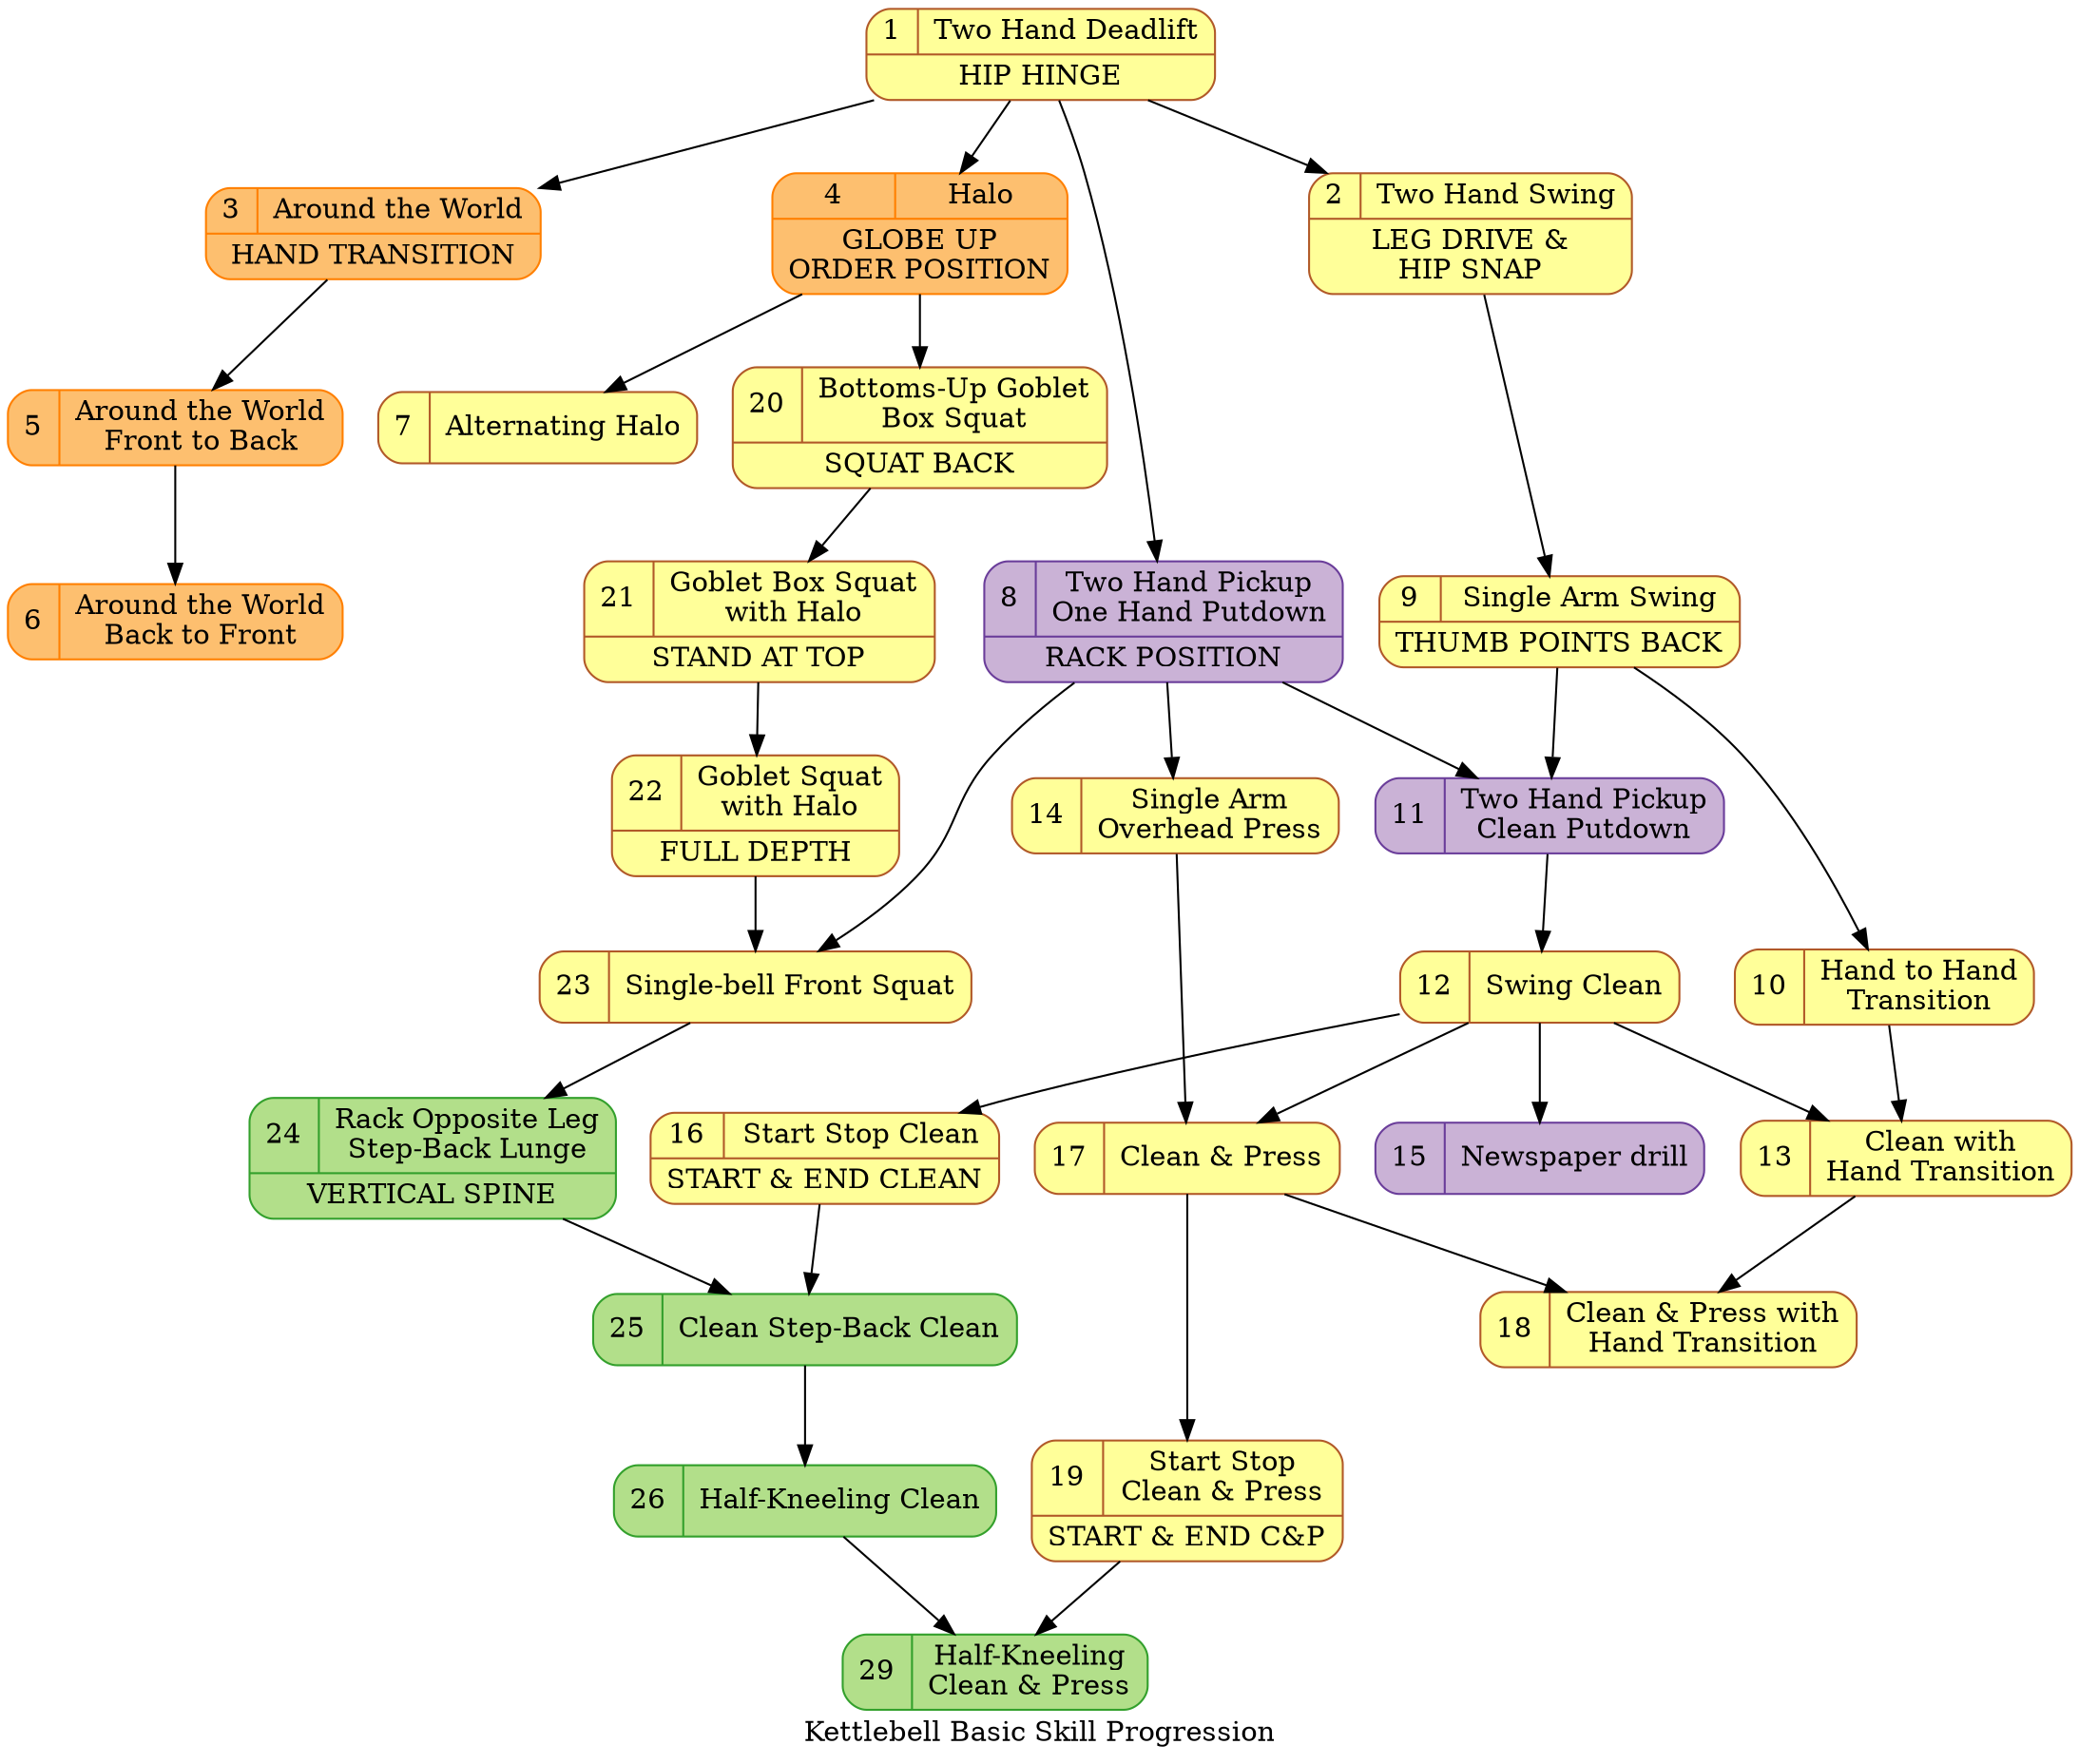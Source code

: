digraph kb_progression {
  // Kettlebell Basic Skill Progression Diagram © 2023
  // by dznz using knowledge from Mark Wildman is licensed
  // under CC BY-NC-SA 4.0 
  // http://creativecommons.org/licenses/by-nc-sa/4.0/
  label="Kettlebell Basic Skill Progression"
  node [colorscheme="paired12"]
  node [shape=record]
  node [style="rounded,filled"]
  node [color=12, fillcolor=11]

  subgraph warmup {
    node [color=8, fillcolor=7]
    mov_atw; mov_halo, mov_atwf2b, mov_atwb2f
  }

  subgraph aux {
    node [color=10, fillcolor=9]
    mov_2hu1hd; mov_2hucleandown; mov_news;
  }

  subgraph post {
    node [color=4, fillcolor=3]
    mov_racklunge
    mov_clean2sblunge
    mov_halfkneelclean
    mov_halfkneelcap
  }
  
  mov_deadlift [label="{{1|Two Hand Deadlift}|HIP HINGE}" URL="https://www.youtube.com/watch?v=x0XkmM34BPI&list=PLk4oYPJ7TXKhX8YqA2AVrfgs_pEF6p7KA&index=1"];
  mov_swing [label="{{2|Two Hand Swing}|LEG DRIVE &\nHIP SNAP}" URL="https://www.youtube.com/watch?v=m-S9H2XVvYg&list=PLk4oYPJ7TXKhX8YqA2AVrfgs_pEF6p7KA&index=2"]
  mov_atw [label="{{3|Around the World}|HAND TRANSITION}" URL="https://www.youtube.com/watch?v=XaegZzSbtr0&list=PLk4oYPJ7TXKhX8YqA2AVrfgs_pEF6p7KA&index=3"]
  mov_halo [label="{{4|Halo}|GLOBE UP\nORDER POSITION}" URL="https://www.youtube.com/watch?v=25xdtjbFPtw&list=PLk4oYPJ7TXKhX8YqA2AVrfgs_pEF6p7KA&index=4"]
  mov_atwf2b [label="5|Around the World\nFront to Back" URL="https://www.youtube.com/watch?v=TwlQQXAQpaQ&list=PLk4oYPJ7TXKhX8YqA2AVrfgs_pEF6p7KA&index=5"]
  mov_atwb2f [label="6|Around the World\nBack to Front" URL="https://www.youtube.com/watch?v=GrRO00YOIWM&list=PLk4oYPJ7TXKhX8YqA2AVrfgs_pEF6p7KA&index=6"]
  mov_althalo [label="7|Alternating Halo" URL="https://www.youtube.com/watch?v=SMpquy5zSL4&list=PLk4oYPJ7TXKhX8YqA2AVrfgs_pEF6p7KA&index=7"]
  mov_2hu1hd [label="{{8|Two Hand Pickup\nOne Hand Putdown}|RACK POSITION}" URL="https://www.youtube.com/watch?v=eMkDP9VmMc0&list=PLk4oYPJ7TXKhX8YqA2AVrfgs_pEF6p7KA&index=8"]
  mov_saswing [label="{{9|Single Arm Swing}|THUMB POINTS BACK}" URL="https://www.youtube.com/watch?v=ejPpyLKZ1L4&list=PLk4oYPJ7TXKhX8YqA2AVrfgs_pEF6p7KA&index=9"]
  mov_h2h [label="10|Hand to Hand\nTransition" URL="https://www.youtube.com/watch?v=0Uk0Rdm3QFs&list=PLk4oYPJ7TXKhX8YqA2AVrfgs_pEF6p7KA&index=10"]
  mov_2hucleandown [label="11|Two Hand Pickup\nClean Putdown" URL="https://www.youtube.com/watch?v=cQC2y-ByaAw&list=PLk4oYPJ7TXKhX8YqA2AVrfgs_pEF6p7KA&index=11"]
  mov_clean [label="12|Swing Clean" URL="https://www.youtube.com/watch?v=_nIsSXWs5iU&list=PLk4oYPJ7TXKhX8YqA2AVrfgs_pEF6p7KA&index=12"]
  mov_cleanh2h [label="13|Clean with\nHand Transition" URL="https://www.youtube.com/watch?v=6TVqHl2gtuM&list=PLk4oYPJ7TXKhX8YqA2AVrfgs_pEF6p7KA&index=13"]
  mov_press [label="14|Single Arm\nOverhead Press" URL="https://www.youtube.com/watch?v=XHkI03S6Pls&list=PLk4oYPJ7TXKhX8YqA2AVrfgs_pEF6p7KA&index=14"]
  mov_news [label="15|Newspaper drill" URL="https://www.youtube.com/watch?v=htByOXjHLXE&list=PLk4oYPJ7TXKhX8YqA2AVrfgs_pEF6p7KA&index=15"]
  mov_startstopclean [label="{{16|Start Stop Clean}|START & END CLEAN}" URL="https://www.youtube.com/watch?v=XbK3jxI0WNQ&list=PLk4oYPJ7TXKhX8YqA2AVrfgs_pEF6p7KA&index=16"]
  mov_cap [label="17|Clean & Press" URL="https://www.youtube.com/watch?v=SSxB3m5qRas&list=PLk4oYPJ7TXKhX8YqA2AVrfgs_pEF6p7KA&index=17"]
  mov_caph2h [label="18|Clean & Press with\nHand Transition" URL="https://www.youtube.com/watch?v=5Q4vMOYvAGg&list=PLk4oYPJ7TXKhX8YqA2AVrfgs_pEF6p7KA&index=18"]
  mov_startstopcap [label="{{19|Start Stop\nClean & Press}|START & END C&P}" URL="https://www.youtube.com/watch?v=dSj3kqbuois&list=PLk4oYPJ7TXKhX8YqA2AVrfgs_pEF6p7KA&index=19"]
  mov_gobboxsquat [label="{{20|Bottoms-Up Goblet\nBox Squat}|SQUAT BACK}" URL="https://www.youtube.com/watch?v=k5Bc7pkEmrU&list=PLk4oYPJ7TXKhX8YqA2AVrfgs_pEF6p7KA&index=20"]
  mov_boxsquathalo [label="{{21|Goblet Box Squat\nwith Halo}|STAND AT TOP}" URL="https://www.youtube.com/watch?v=Aik5-BStbnc&list=PLk4oYPJ7TXKhX8YqA2AVrfgs_pEF6p7KA&index=21"]
  mov_gobsquathalo [label="{{22|Goblet Squat\nwith Halo}|FULL DEPTH}" URL="https://www.youtube.com/watch?v=cnZ8Mx8NQPE&list=PLk4oYPJ7TXKhX8YqA2AVrfgs_pEF6p7KA&index=22"]
  mov_racksquat [label="{{23|Single-bell Front Squat}}" URL="https://www.youtube.com/watch?v=KTDVl0Lkdc4&list=PLk4oYPJ7TXKhX8YqA2AVrfgs_pEF6p7KA&index=23"]

  // Next skills
  mov_racklunge [label="{{24|Rack Opposite Leg\nStep-Back Lunge}|VERTICAL SPINE}" URL="https://www.youtube.com/watch?v=KTDVl0Lkdc4&list=PLk4oYPJ7TXKhX8YqA2AVrfgs_pEF6p7KA&index=24"]
  mov_clean2sblunge [label="{{25|Clean Step-Back Clean}}" URL="https://www.youtube.com/watch?v=KTDVl0Lkdc4&list=PLk4oYPJ7TXKhX8YqA2AVrfgs_pEF6p7KA&index=25"]
  mov_halfkneelclean [label="{{26|Half-Kneeling Clean}}" URL="https://www.youtube.com/watch?v=KTDVl0Lkdc4&list=PLk4oYPJ7TXKhX8YqA2AVrfgs_pEF6p7KA&index=26"]
  mov_halfkneelcap [label="{{29|Half-Kneeling\nClean & Press}}" URL="https://www.youtube.com/watch?v=KTDVl0Lkdc4&list=PLk4oYPJ7TXKhX8YqA2AVrfgs_pEF6p7KA&index=29"]

  mov_deadlift -> mov_swing;
  mov_deadlift -> mov_atw;
  mov_deadlift -> mov_halo;
  mov_atw -> mov_atwf2b;
  mov_atwf2b -> mov_atwb2f;
  mov_halo -> mov_althalo;
  mov_deadlift -> mov_2hu1hd;
  mov_swing -> mov_saswing;
  mov_saswing -> mov_h2h;
  mov_2hu1hd -> mov_2hucleandown;
  mov_saswing -> mov_2hucleandown;
  mov_2hucleandown -> mov_clean;
  mov_clean -> mov_cleanh2h;
  mov_h2h -> mov_cleanh2h;
  mov_2hu1hd -> mov_press;
  mov_clean -> mov_news;
  mov_clean -> mov_startstopclean;
  mov_clean -> mov_cap;
  mov_press -> mov_cap;
  mov_cap -> mov_caph2h;
  mov_cleanh2h -> mov_caph2h;
  mov_cap -> mov_startstopcap;
  mov_halo -> mov_gobboxsquat;
  mov_gobboxsquat -> mov_boxsquathalo;
  mov_boxsquathalo -> mov_gobsquathalo;
  mov_gobsquathalo -> mov_racksquat;
  mov_2hu1hd -> mov_racksquat;
  mov_racksquat -> mov_racklunge;
  mov_racklunge -> mov_clean2sblunge;
  mov_startstopclean -> mov_clean2sblunge;
  mov_clean2sblunge -> mov_halfkneelclean;
  mov_startstopcap -> mov_halfkneelcap;
  mov_halfkneelclean -> mov_halfkneelcap;
}
